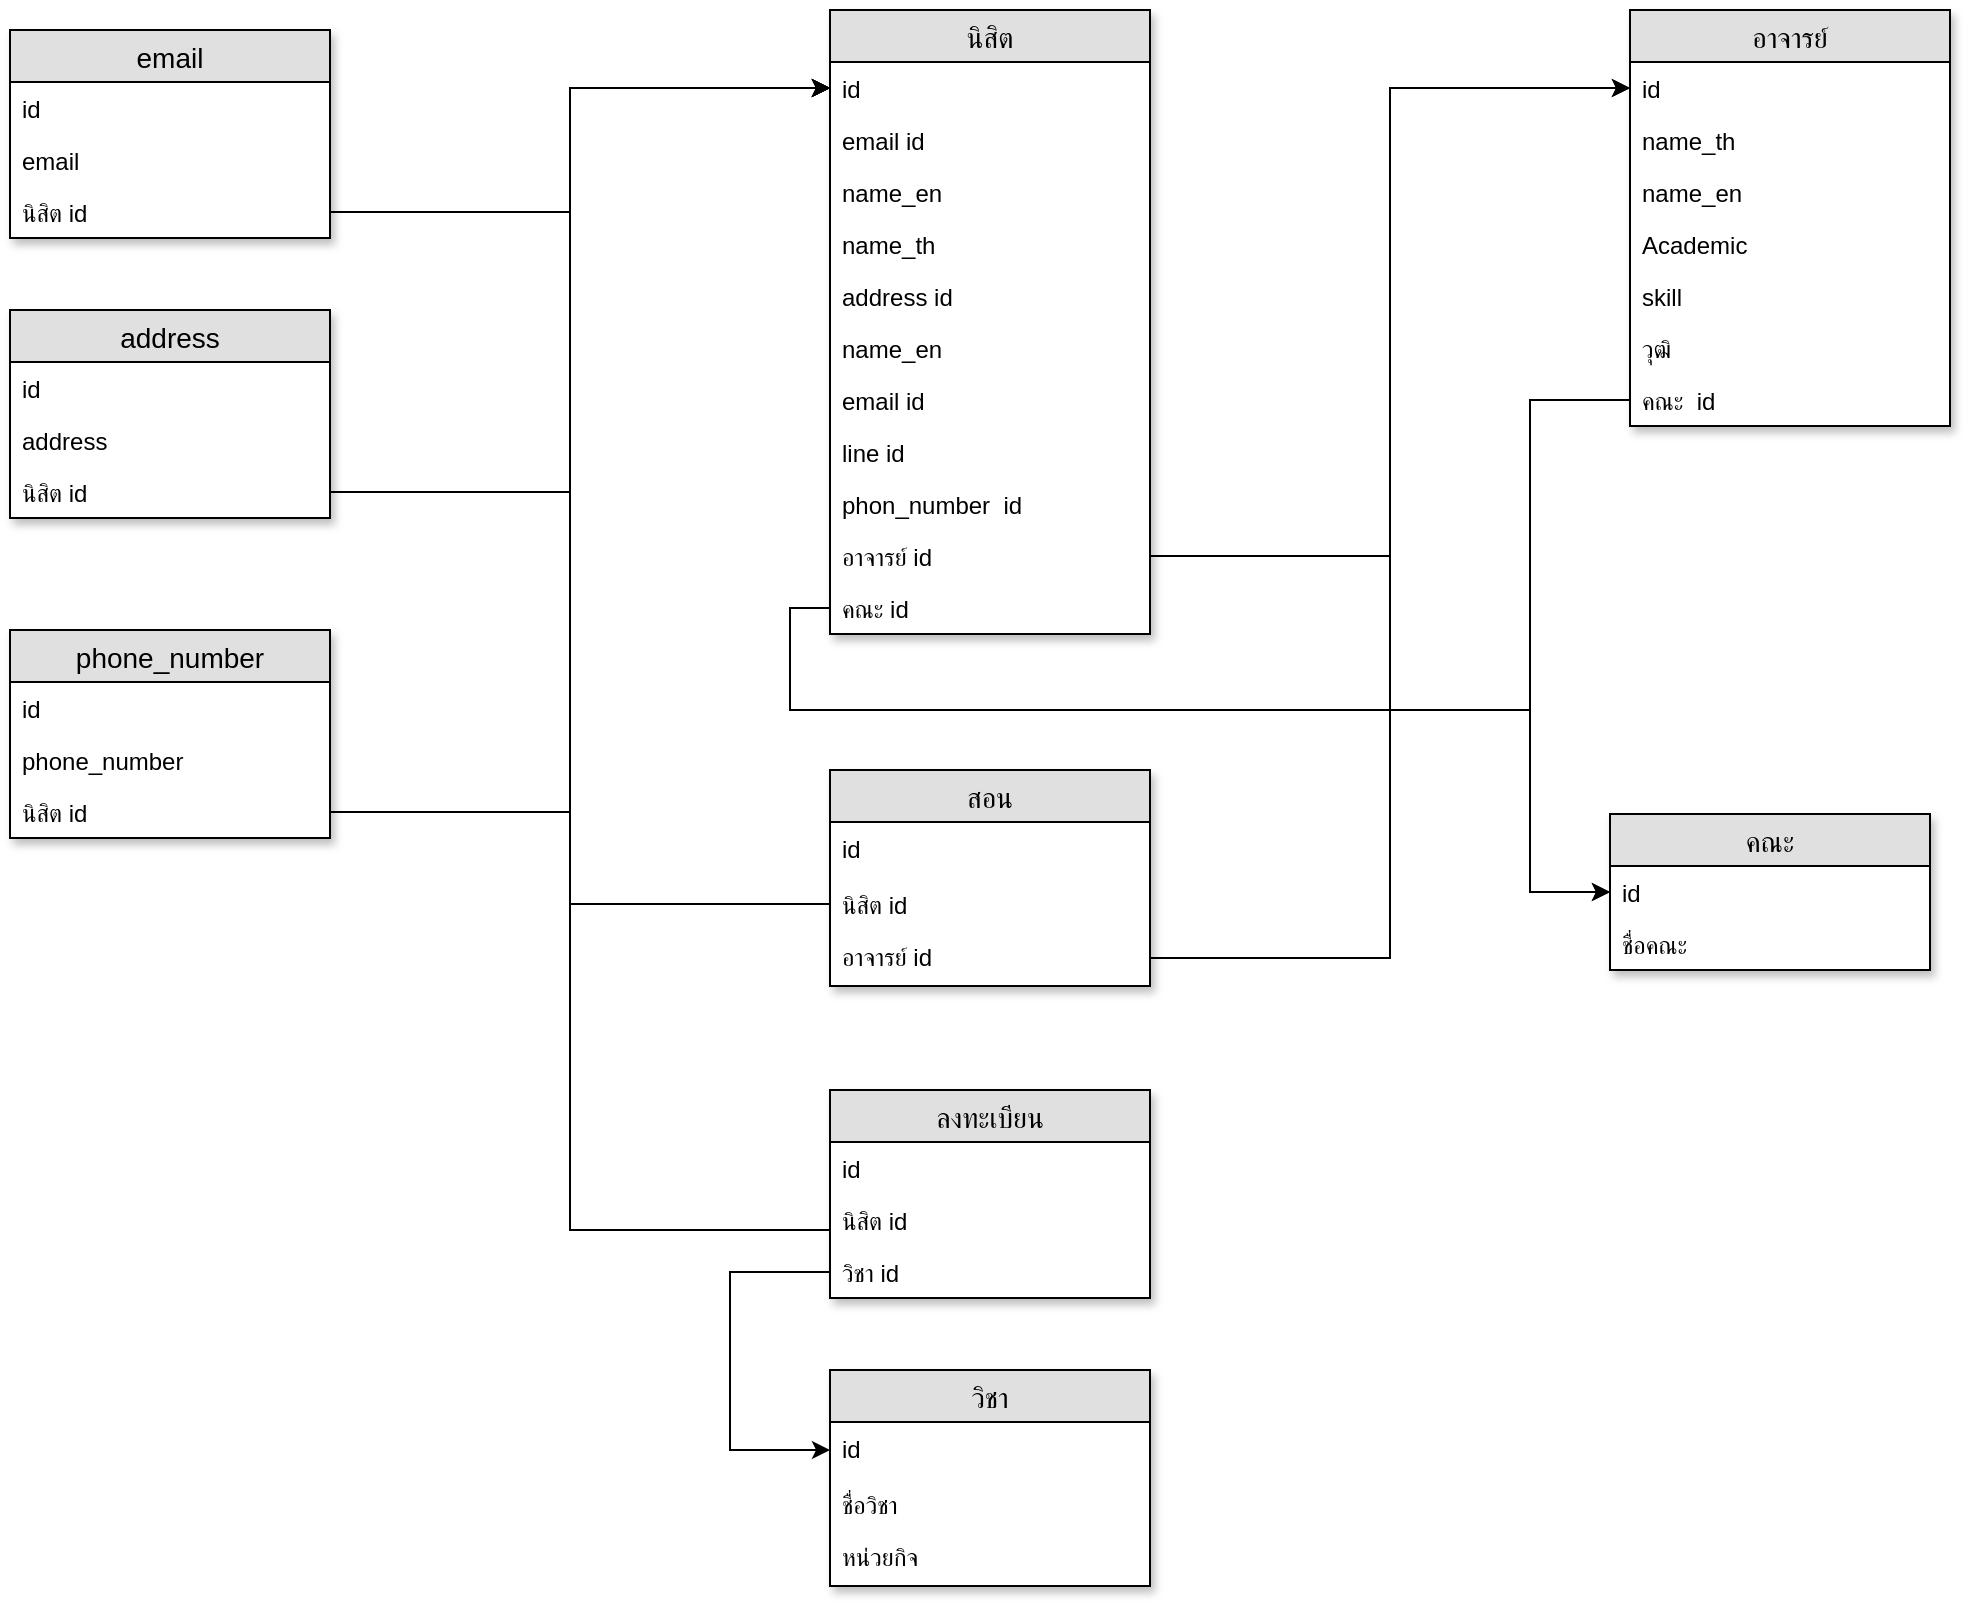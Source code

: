 <mxfile version="12.7.9" type="google"><diagram id="VrBwgTZ9B_Bn9z3cZfgz" name="Page-1"><mxGraphModel dx="1021" dy="456" grid="1" gridSize="10" guides="1" tooltips="1" connect="1" arrows="1" fold="1" page="1" pageScale="1" pageWidth="850" pageHeight="1100" math="0" shadow="0"><root><mxCell id="0"/><mxCell id="1" parent="0"/><mxCell id="_Y7JvOiHNDTAj-bT9ylu-14" value="นิสิต" style="swimlane;fontStyle=0;childLayout=stackLayout;horizontal=1;startSize=26;fillColor=#e0e0e0;horizontalStack=0;resizeParent=1;resizeParentMax=0;resizeLast=0;collapsible=1;marginBottom=0;swimlaneFillColor=#ffffff;align=center;fontSize=14;shadow=1;" vertex="1" parent="1"><mxGeometry x="450" y="70" width="160" height="312" as="geometry"><mxRectangle x="460" y="60" width="70" height="26" as="alternateBounds"/></mxGeometry></mxCell><mxCell id="_Y7JvOiHNDTAj-bT9ylu-80" value="id" style="text;strokeColor=none;fillColor=none;spacingLeft=4;spacingRight=4;overflow=hidden;rotatable=0;points=[[0,0.5],[1,0.5]];portConstraint=eastwest;fontSize=12;" vertex="1" parent="_Y7JvOiHNDTAj-bT9ylu-14"><mxGeometry y="26" width="160" height="26" as="geometry"/></mxCell><mxCell id="_Y7JvOiHNDTAj-bT9ylu-16" value="email id" style="text;strokeColor=none;fillColor=none;spacingLeft=4;spacingRight=4;overflow=hidden;rotatable=0;points=[[0,0.5],[1,0.5]];portConstraint=eastwest;fontSize=12;" vertex="1" parent="_Y7JvOiHNDTAj-bT9ylu-14"><mxGeometry y="52" width="160" height="26" as="geometry"/></mxCell><mxCell id="_Y7JvOiHNDTAj-bT9ylu-17" value="name_en" style="text;strokeColor=none;fillColor=none;spacingLeft=4;spacingRight=4;overflow=hidden;rotatable=0;points=[[0,0.5],[1,0.5]];portConstraint=eastwest;fontSize=12;" vertex="1" parent="_Y7JvOiHNDTAj-bT9ylu-14"><mxGeometry y="78" width="160" height="26" as="geometry"/></mxCell><mxCell id="_Y7JvOiHNDTAj-bT9ylu-18" value="name_th" style="text;strokeColor=none;fillColor=none;spacingLeft=4;spacingRight=4;overflow=hidden;rotatable=0;points=[[0,0.5],[1,0.5]];portConstraint=eastwest;fontSize=12;" vertex="1" parent="_Y7JvOiHNDTAj-bT9ylu-14"><mxGeometry y="104" width="160" height="26" as="geometry"/></mxCell><mxCell id="_Y7JvOiHNDTAj-bT9ylu-19" value="address id" style="text;strokeColor=none;fillColor=none;spacingLeft=4;spacingRight=4;overflow=hidden;rotatable=0;points=[[0,0.5],[1,0.5]];portConstraint=eastwest;fontSize=12;" vertex="1" parent="_Y7JvOiHNDTAj-bT9ylu-14"><mxGeometry y="130" width="160" height="26" as="geometry"/></mxCell><mxCell id="_Y7JvOiHNDTAj-bT9ylu-20" value="name_en" style="text;strokeColor=none;fillColor=none;spacingLeft=4;spacingRight=4;overflow=hidden;rotatable=0;points=[[0,0.5],[1,0.5]];portConstraint=eastwest;fontSize=12;" vertex="1" parent="_Y7JvOiHNDTAj-bT9ylu-14"><mxGeometry y="156" width="160" height="26" as="geometry"/></mxCell><mxCell id="_Y7JvOiHNDTAj-bT9ylu-21" value="email id" style="text;strokeColor=none;fillColor=none;spacingLeft=4;spacingRight=4;overflow=hidden;rotatable=0;points=[[0,0.5],[1,0.5]];portConstraint=eastwest;fontSize=12;" vertex="1" parent="_Y7JvOiHNDTAj-bT9ylu-14"><mxGeometry y="182" width="160" height="26" as="geometry"/></mxCell><mxCell id="_Y7JvOiHNDTAj-bT9ylu-22" value="line id" style="text;strokeColor=none;fillColor=none;spacingLeft=4;spacingRight=4;overflow=hidden;rotatable=0;points=[[0,0.5],[1,0.5]];portConstraint=eastwest;fontSize=12;" vertex="1" parent="_Y7JvOiHNDTAj-bT9ylu-14"><mxGeometry y="208" width="160" height="26" as="geometry"/></mxCell><mxCell id="_Y7JvOiHNDTAj-bT9ylu-72" value="phon_number  id" style="text;strokeColor=none;fillColor=none;spacingLeft=4;spacingRight=4;overflow=hidden;rotatable=0;points=[[0,0.5],[1,0.5]];portConstraint=eastwest;fontSize=12;" vertex="1" parent="_Y7JvOiHNDTAj-bT9ylu-14"><mxGeometry y="234" width="160" height="26" as="geometry"/></mxCell><mxCell id="_Y7JvOiHNDTAj-bT9ylu-79" value="อาจารย์ id" style="text;strokeColor=none;fillColor=none;spacingLeft=4;spacingRight=4;overflow=hidden;rotatable=0;points=[[0,0.5],[1,0.5]];portConstraint=eastwest;fontSize=12;" vertex="1" parent="_Y7JvOiHNDTAj-bT9ylu-14"><mxGeometry y="260" width="160" height="26" as="geometry"/></mxCell><mxCell id="_Y7JvOiHNDTAj-bT9ylu-59" value="คณะ id" style="text;strokeColor=none;fillColor=none;spacingLeft=4;spacingRight=4;overflow=hidden;rotatable=0;points=[[0,0.5],[1,0.5]];portConstraint=eastwest;fontSize=12;" vertex="1" parent="_Y7JvOiHNDTAj-bT9ylu-14"><mxGeometry y="286" width="160" height="26" as="geometry"/></mxCell><mxCell id="_Y7JvOiHNDTAj-bT9ylu-23" value="email" style="swimlane;fontStyle=0;childLayout=stackLayout;horizontal=1;startSize=26;fillColor=#e0e0e0;horizontalStack=0;resizeParent=1;resizeParentMax=0;resizeLast=0;collapsible=1;marginBottom=0;swimlaneFillColor=#ffffff;align=center;fontSize=14;shadow=1;" vertex="1" parent="1"><mxGeometry x="40" y="80" width="160" height="104" as="geometry"/></mxCell><mxCell id="_Y7JvOiHNDTAj-bT9ylu-24" value="id" style="text;strokeColor=none;fillColor=none;spacingLeft=4;spacingRight=4;overflow=hidden;rotatable=0;points=[[0,0.5],[1,0.5]];portConstraint=eastwest;fontSize=12;" vertex="1" parent="_Y7JvOiHNDTAj-bT9ylu-23"><mxGeometry y="26" width="160" height="26" as="geometry"/></mxCell><mxCell id="_Y7JvOiHNDTAj-bT9ylu-25" value="email" style="text;strokeColor=none;fillColor=none;spacingLeft=4;spacingRight=4;overflow=hidden;rotatable=0;points=[[0,0.5],[1,0.5]];portConstraint=eastwest;fontSize=12;" vertex="1" parent="_Y7JvOiHNDTAj-bT9ylu-23"><mxGeometry y="52" width="160" height="26" as="geometry"/></mxCell><mxCell id="_Y7JvOiHNDTAj-bT9ylu-81" value="นิสิต id" style="text;strokeColor=none;fillColor=none;spacingLeft=4;spacingRight=4;overflow=hidden;rotatable=0;points=[[0,0.5],[1,0.5]];portConstraint=eastwest;fontSize=12;" vertex="1" parent="_Y7JvOiHNDTAj-bT9ylu-23"><mxGeometry y="78" width="160" height="26" as="geometry"/></mxCell><mxCell id="_Y7JvOiHNDTAj-bT9ylu-27" value="address" style="swimlane;fontStyle=0;childLayout=stackLayout;horizontal=1;startSize=26;fillColor=#e0e0e0;horizontalStack=0;resizeParent=1;resizeParentMax=0;resizeLast=0;collapsible=1;marginBottom=0;swimlaneFillColor=#ffffff;align=center;fontSize=14;shadow=1;" vertex="1" parent="1"><mxGeometry x="40" y="220" width="160" height="104" as="geometry"/></mxCell><mxCell id="_Y7JvOiHNDTAj-bT9ylu-28" value="id" style="text;strokeColor=none;fillColor=none;spacingLeft=4;spacingRight=4;overflow=hidden;rotatable=0;points=[[0,0.5],[1,0.5]];portConstraint=eastwest;fontSize=12;" vertex="1" parent="_Y7JvOiHNDTAj-bT9ylu-27"><mxGeometry y="26" width="160" height="26" as="geometry"/></mxCell><mxCell id="_Y7JvOiHNDTAj-bT9ylu-29" value="address" style="text;strokeColor=none;fillColor=none;spacingLeft=4;spacingRight=4;overflow=hidden;rotatable=0;points=[[0,0.5],[1,0.5]];portConstraint=eastwest;fontSize=12;" vertex="1" parent="_Y7JvOiHNDTAj-bT9ylu-27"><mxGeometry y="52" width="160" height="26" as="geometry"/></mxCell><mxCell id="_Y7JvOiHNDTAj-bT9ylu-82" value="นิสิต id" style="text;strokeColor=none;fillColor=none;spacingLeft=4;spacingRight=4;overflow=hidden;rotatable=0;points=[[0,0.5],[1,0.5]];portConstraint=eastwest;fontSize=12;" vertex="1" parent="_Y7JvOiHNDTAj-bT9ylu-27"><mxGeometry y="78" width="160" height="26" as="geometry"/></mxCell><mxCell id="_Y7JvOiHNDTAj-bT9ylu-31" value="phone_number" style="swimlane;fontStyle=0;childLayout=stackLayout;horizontal=1;startSize=26;fillColor=#e0e0e0;horizontalStack=0;resizeParent=1;resizeParentMax=0;resizeLast=0;collapsible=1;marginBottom=0;swimlaneFillColor=#ffffff;align=center;fontSize=14;shadow=1;" vertex="1" parent="1"><mxGeometry x="40" y="380" width="160" height="104" as="geometry"/></mxCell><mxCell id="_Y7JvOiHNDTAj-bT9ylu-32" value="id" style="text;strokeColor=none;fillColor=none;spacingLeft=4;spacingRight=4;overflow=hidden;rotatable=0;points=[[0,0.5],[1,0.5]];portConstraint=eastwest;fontSize=12;" vertex="1" parent="_Y7JvOiHNDTAj-bT9ylu-31"><mxGeometry y="26" width="160" height="26" as="geometry"/></mxCell><mxCell id="_Y7JvOiHNDTAj-bT9ylu-33" value="phone_number" style="text;strokeColor=none;fillColor=none;spacingLeft=4;spacingRight=4;overflow=hidden;rotatable=0;points=[[0,0.5],[1,0.5]];portConstraint=eastwest;fontSize=12;" vertex="1" parent="_Y7JvOiHNDTAj-bT9ylu-31"><mxGeometry y="52" width="160" height="26" as="geometry"/></mxCell><mxCell id="_Y7JvOiHNDTAj-bT9ylu-78" value="นิสิต id" style="text;strokeColor=none;fillColor=none;spacingLeft=4;spacingRight=4;overflow=hidden;rotatable=0;points=[[0,0.5],[1,0.5]];portConstraint=eastwest;fontSize=12;" vertex="1" parent="_Y7JvOiHNDTAj-bT9ylu-31"><mxGeometry y="78" width="160" height="26" as="geometry"/></mxCell><mxCell id="_Y7JvOiHNDTAj-bT9ylu-35" value="อาจารย์" style="swimlane;fontStyle=0;childLayout=stackLayout;horizontal=1;startSize=26;fillColor=#e0e0e0;horizontalStack=0;resizeParent=1;resizeParentMax=0;resizeLast=0;collapsible=1;marginBottom=0;swimlaneFillColor=#ffffff;align=center;fontSize=14;shadow=1;" vertex="1" parent="1"><mxGeometry x="850" y="70" width="160" height="208" as="geometry"/></mxCell><mxCell id="_Y7JvOiHNDTAj-bT9ylu-83" value="id" style="text;strokeColor=none;fillColor=none;spacingLeft=4;spacingRight=4;overflow=hidden;rotatable=0;points=[[0,0.5],[1,0.5]];portConstraint=eastwest;fontSize=12;" vertex="1" parent="_Y7JvOiHNDTAj-bT9ylu-35"><mxGeometry y="26" width="160" height="26" as="geometry"/></mxCell><mxCell id="_Y7JvOiHNDTAj-bT9ylu-36" value="name_th" style="text;strokeColor=none;fillColor=none;spacingLeft=4;spacingRight=4;overflow=hidden;rotatable=0;points=[[0,0.5],[1,0.5]];portConstraint=eastwest;fontSize=12;" vertex="1" parent="_Y7JvOiHNDTAj-bT9ylu-35"><mxGeometry y="52" width="160" height="26" as="geometry"/></mxCell><mxCell id="_Y7JvOiHNDTAj-bT9ylu-37" value="name_en" style="text;strokeColor=none;fillColor=none;spacingLeft=4;spacingRight=4;overflow=hidden;rotatable=0;points=[[0,0.5],[1,0.5]];portConstraint=eastwest;fontSize=12;" vertex="1" parent="_Y7JvOiHNDTAj-bT9ylu-35"><mxGeometry y="78" width="160" height="26" as="geometry"/></mxCell><mxCell id="_Y7JvOiHNDTAj-bT9ylu-38" value="Academic " style="text;strokeColor=none;fillColor=none;spacingLeft=4;spacingRight=4;overflow=hidden;rotatable=0;points=[[0,0.5],[1,0.5]];portConstraint=eastwest;fontSize=12;" vertex="1" parent="_Y7JvOiHNDTAj-bT9ylu-35"><mxGeometry y="104" width="160" height="26" as="geometry"/></mxCell><mxCell id="_Y7JvOiHNDTAj-bT9ylu-39" value="skill" style="text;strokeColor=none;fillColor=none;spacingLeft=4;spacingRight=4;overflow=hidden;rotatable=0;points=[[0,0.5],[1,0.5]];portConstraint=eastwest;fontSize=12;" vertex="1" parent="_Y7JvOiHNDTAj-bT9ylu-35"><mxGeometry y="130" width="160" height="26" as="geometry"/></mxCell><mxCell id="_Y7JvOiHNDTAj-bT9ylu-40" value="วุฒิ" style="text;strokeColor=none;fillColor=none;spacingLeft=4;spacingRight=4;overflow=hidden;rotatable=0;points=[[0,0.5],[1,0.5]];portConstraint=eastwest;fontSize=12;" vertex="1" parent="_Y7JvOiHNDTAj-bT9ylu-35"><mxGeometry y="156" width="160" height="26" as="geometry"/></mxCell><mxCell id="_Y7JvOiHNDTAj-bT9ylu-56" value="คณะ  id" style="text;strokeColor=none;fillColor=none;spacingLeft=4;spacingRight=4;overflow=hidden;rotatable=0;points=[[0,0.5],[1,0.5]];portConstraint=eastwest;fontSize=12;" vertex="1" parent="_Y7JvOiHNDTAj-bT9ylu-35"><mxGeometry y="182" width="160" height="26" as="geometry"/></mxCell><mxCell id="_Y7JvOiHNDTAj-bT9ylu-44" value="ลงทะเบียน" style="swimlane;fontStyle=0;childLayout=stackLayout;horizontal=1;startSize=26;fillColor=#e0e0e0;horizontalStack=0;resizeParent=1;resizeParentMax=0;resizeLast=0;collapsible=1;marginBottom=0;swimlaneFillColor=#ffffff;align=center;fontSize=14;shadow=1;" vertex="1" parent="1"><mxGeometry x="450" y="610" width="160" height="104" as="geometry"/></mxCell><mxCell id="_Y7JvOiHNDTAj-bT9ylu-85" value="id" style="text;strokeColor=none;fillColor=none;spacingLeft=4;spacingRight=4;overflow=hidden;rotatable=0;points=[[0,0.5],[1,0.5]];portConstraint=eastwest;fontSize=12;" vertex="1" parent="_Y7JvOiHNDTAj-bT9ylu-44"><mxGeometry y="26" width="160" height="26" as="geometry"/></mxCell><mxCell id="_Y7JvOiHNDTAj-bT9ylu-45" value="นิสิต id" style="text;strokeColor=none;fillColor=none;spacingLeft=4;spacingRight=4;overflow=hidden;rotatable=0;points=[[0,0.5],[1,0.5]];portConstraint=eastwest;fontSize=12;" vertex="1" parent="_Y7JvOiHNDTAj-bT9ylu-44"><mxGeometry y="52" width="160" height="26" as="geometry"/></mxCell><mxCell id="_Y7JvOiHNDTAj-bT9ylu-46" value="วิชา id" style="text;strokeColor=none;fillColor=none;spacingLeft=4;spacingRight=4;overflow=hidden;rotatable=0;points=[[0,0.5],[1,0.5]];portConstraint=eastwest;fontSize=12;" vertex="1" parent="_Y7JvOiHNDTAj-bT9ylu-44"><mxGeometry y="78" width="160" height="26" as="geometry"/></mxCell><mxCell id="_Y7JvOiHNDTAj-bT9ylu-48" value="วิชา" style="swimlane;fontStyle=0;childLayout=stackLayout;horizontal=1;startSize=26;fillColor=#e0e0e0;horizontalStack=0;resizeParent=1;resizeParentMax=0;resizeLast=0;collapsible=1;marginBottom=0;swimlaneFillColor=#ffffff;align=center;fontSize=14;shadow=1;" vertex="1" parent="1"><mxGeometry x="450" y="750" width="160" height="108" as="geometry"/></mxCell><mxCell id="_Y7JvOiHNDTAj-bT9ylu-84" value="id" style="text;strokeColor=none;fillColor=none;spacingLeft=4;spacingRight=4;overflow=hidden;rotatable=0;points=[[0,0.5],[1,0.5]];portConstraint=eastwest;fontSize=12;" vertex="1" parent="_Y7JvOiHNDTAj-bT9ylu-48"><mxGeometry y="26" width="160" height="28" as="geometry"/></mxCell><mxCell id="_Y7JvOiHNDTAj-bT9ylu-49" value="ชื่อวิชา" style="text;strokeColor=none;fillColor=none;spacingLeft=4;spacingRight=4;overflow=hidden;rotatable=0;points=[[0,0.5],[1,0.5]];portConstraint=eastwest;fontSize=12;" vertex="1" parent="_Y7JvOiHNDTAj-bT9ylu-48"><mxGeometry y="54" width="160" height="26" as="geometry"/></mxCell><mxCell id="_Y7JvOiHNDTAj-bT9ylu-50" value="หน่วยกิจ" style="text;strokeColor=none;fillColor=none;spacingLeft=4;spacingRight=4;overflow=hidden;rotatable=0;points=[[0,0.5],[1,0.5]];portConstraint=eastwest;fontSize=12;" vertex="1" parent="_Y7JvOiHNDTAj-bT9ylu-48"><mxGeometry y="80" width="160" height="28" as="geometry"/></mxCell><mxCell id="_Y7JvOiHNDTAj-bT9ylu-52" value="คณะ" style="swimlane;fontStyle=0;childLayout=stackLayout;horizontal=1;startSize=26;fillColor=#e0e0e0;horizontalStack=0;resizeParent=1;resizeParentMax=0;resizeLast=0;collapsible=1;marginBottom=0;swimlaneFillColor=#ffffff;align=center;fontSize=14;shadow=1;" vertex="1" parent="1"><mxGeometry x="840" y="472" width="160" height="78" as="geometry"/></mxCell><mxCell id="_Y7JvOiHNDTAj-bT9ylu-53" value="id" style="text;strokeColor=none;fillColor=none;spacingLeft=4;spacingRight=4;overflow=hidden;rotatable=0;points=[[0,0.5],[1,0.5]];portConstraint=eastwest;fontSize=12;" vertex="1" parent="_Y7JvOiHNDTAj-bT9ylu-52"><mxGeometry y="26" width="160" height="26" as="geometry"/></mxCell><mxCell id="_Y7JvOiHNDTAj-bT9ylu-54" value="ชื่อคณะ" style="text;strokeColor=none;fillColor=none;spacingLeft=4;spacingRight=4;overflow=hidden;rotatable=0;points=[[0,0.5],[1,0.5]];portConstraint=eastwest;fontSize=12;" vertex="1" parent="_Y7JvOiHNDTAj-bT9ylu-52"><mxGeometry y="52" width="160" height="26" as="geometry"/></mxCell><mxCell id="_Y7JvOiHNDTAj-bT9ylu-86" style="edgeStyle=orthogonalEdgeStyle;rounded=0;orthogonalLoop=1;jettySize=auto;html=1;entryX=0;entryY=0.5;entryDx=0;entryDy=0;" edge="1" parent="1" source="_Y7JvOiHNDTAj-bT9ylu-81" target="_Y7JvOiHNDTAj-bT9ylu-80"><mxGeometry relative="1" as="geometry"><Array as="points"><mxPoint x="320" y="171"/><mxPoint x="320" y="109"/></Array></mxGeometry></mxCell><mxCell id="_Y7JvOiHNDTAj-bT9ylu-87" style="edgeStyle=orthogonalEdgeStyle;rounded=0;orthogonalLoop=1;jettySize=auto;html=1;entryX=0;entryY=0.5;entryDx=0;entryDy=0;" edge="1" parent="1" source="_Y7JvOiHNDTAj-bT9ylu-82" target="_Y7JvOiHNDTAj-bT9ylu-80"><mxGeometry relative="1" as="geometry"><mxPoint x="320" y="170" as="targetPoint"/><Array as="points"><mxPoint x="320" y="311"/><mxPoint x="320" y="109"/></Array></mxGeometry></mxCell><mxCell id="_Y7JvOiHNDTAj-bT9ylu-89" style="edgeStyle=orthogonalEdgeStyle;rounded=0;orthogonalLoop=1;jettySize=auto;html=1;entryX=0;entryY=0.5;entryDx=0;entryDy=0;" edge="1" parent="1" target="_Y7JvOiHNDTAj-bT9ylu-80"><mxGeometry relative="1" as="geometry"><mxPoint x="320" y="470" as="targetPoint"/><mxPoint x="450" y="680" as="sourcePoint"/><Array as="points"><mxPoint x="450" y="680"/><mxPoint x="320" y="680"/><mxPoint x="320" y="109"/></Array></mxGeometry></mxCell><mxCell id="_Y7JvOiHNDTAj-bT9ylu-90" value="สอน" style="swimlane;fontStyle=0;childLayout=stackLayout;horizontal=1;startSize=26;fillColor=#e0e0e0;horizontalStack=0;resizeParent=1;resizeParentMax=0;resizeLast=0;collapsible=1;marginBottom=0;swimlaneFillColor=#ffffff;align=center;fontSize=14;shadow=1;" vertex="1" parent="1"><mxGeometry x="450" y="450" width="160" height="108" as="geometry"/></mxCell><mxCell id="_Y7JvOiHNDTAj-bT9ylu-91" value="id" style="text;strokeColor=none;fillColor=none;spacingLeft=4;spacingRight=4;overflow=hidden;rotatable=0;points=[[0,0.5],[1,0.5]];portConstraint=eastwest;fontSize=12;" vertex="1" parent="_Y7JvOiHNDTAj-bT9ylu-90"><mxGeometry y="26" width="160" height="28" as="geometry"/></mxCell><mxCell id="_Y7JvOiHNDTAj-bT9ylu-92" value="นิสิต id" style="text;strokeColor=none;fillColor=none;spacingLeft=4;spacingRight=4;overflow=hidden;rotatable=0;points=[[0,0.5],[1,0.5]];portConstraint=eastwest;fontSize=12;" vertex="1" parent="_Y7JvOiHNDTAj-bT9ylu-90"><mxGeometry y="54" width="160" height="26" as="geometry"/></mxCell><mxCell id="_Y7JvOiHNDTAj-bT9ylu-93" value="อาจารย์ id" style="text;strokeColor=none;fillColor=none;spacingLeft=4;spacingRight=4;overflow=hidden;rotatable=0;points=[[0,0.5],[1,0.5]];portConstraint=eastwest;fontSize=12;" vertex="1" parent="_Y7JvOiHNDTAj-bT9ylu-90"><mxGeometry y="80" width="160" height="28" as="geometry"/></mxCell><mxCell id="_Y7JvOiHNDTAj-bT9ylu-95" style="edgeStyle=orthogonalEdgeStyle;rounded=0;orthogonalLoop=1;jettySize=auto;html=1;entryX=0;entryY=0.5;entryDx=0;entryDy=0;" edge="1" parent="1" source="_Y7JvOiHNDTAj-bT9ylu-78" target="_Y7JvOiHNDTAj-bT9ylu-80"><mxGeometry relative="1" as="geometry"><Array as="points"><mxPoint x="320" y="471"/><mxPoint x="320" y="109"/></Array></mxGeometry></mxCell><mxCell id="_Y7JvOiHNDTAj-bT9ylu-98" style="edgeStyle=orthogonalEdgeStyle;rounded=0;orthogonalLoop=1;jettySize=auto;html=1;entryX=0;entryY=0.5;entryDx=0;entryDy=0;" edge="1" parent="1" source="_Y7JvOiHNDTAj-bT9ylu-79" target="_Y7JvOiHNDTAj-bT9ylu-83"><mxGeometry relative="1" as="geometry"><Array as="points"><mxPoint x="730" y="343"/><mxPoint x="730" y="109"/></Array></mxGeometry></mxCell><mxCell id="_Y7JvOiHNDTAj-bT9ylu-99" style="edgeStyle=orthogonalEdgeStyle;rounded=0;orthogonalLoop=1;jettySize=auto;html=1;entryX=0;entryY=0.5;entryDx=0;entryDy=0;" edge="1" parent="1" source="_Y7JvOiHNDTAj-bT9ylu-92" target="_Y7JvOiHNDTAj-bT9ylu-80"><mxGeometry relative="1" as="geometry"><Array as="points"><mxPoint x="320" y="517"/><mxPoint x="320" y="109"/></Array></mxGeometry></mxCell><mxCell id="_Y7JvOiHNDTAj-bT9ylu-100" style="edgeStyle=orthogonalEdgeStyle;rounded=0;orthogonalLoop=1;jettySize=auto;html=1;entryX=0;entryY=0.5;entryDx=0;entryDy=0;" edge="1" parent="1" source="_Y7JvOiHNDTAj-bT9ylu-93" target="_Y7JvOiHNDTAj-bT9ylu-83"><mxGeometry relative="1" as="geometry"/></mxCell><mxCell id="_Y7JvOiHNDTAj-bT9ylu-101" style="edgeStyle=orthogonalEdgeStyle;rounded=0;orthogonalLoop=1;jettySize=auto;html=1;entryX=0;entryY=0.5;entryDx=0;entryDy=0;exitX=0;exitY=0.5;exitDx=0;exitDy=0;" edge="1" parent="1" source="_Y7JvOiHNDTAj-bT9ylu-59" target="_Y7JvOiHNDTAj-bT9ylu-53"><mxGeometry relative="1" as="geometry"><Array as="points"><mxPoint x="430" y="369"/><mxPoint x="430" y="420"/><mxPoint x="800" y="420"/><mxPoint x="800" y="511"/></Array></mxGeometry></mxCell><mxCell id="_Y7JvOiHNDTAj-bT9ylu-102" style="edgeStyle=orthogonalEdgeStyle;rounded=0;orthogonalLoop=1;jettySize=auto;html=1;entryX=0;entryY=0.5;entryDx=0;entryDy=0;" edge="1" parent="1" source="_Y7JvOiHNDTAj-bT9ylu-46" target="_Y7JvOiHNDTAj-bT9ylu-84"><mxGeometry relative="1" as="geometry"><Array as="points"><mxPoint x="400" y="701"/><mxPoint x="400" y="790"/></Array></mxGeometry></mxCell><mxCell id="_Y7JvOiHNDTAj-bT9ylu-103" style="edgeStyle=orthogonalEdgeStyle;rounded=0;orthogonalLoop=1;jettySize=auto;html=1;entryX=0;entryY=0.5;entryDx=0;entryDy=0;" edge="1" parent="1" source="_Y7JvOiHNDTAj-bT9ylu-56" target="_Y7JvOiHNDTAj-bT9ylu-53"><mxGeometry relative="1" as="geometry"><Array as="points"><mxPoint x="800" y="265"/><mxPoint x="800" y="511"/></Array></mxGeometry></mxCell></root></mxGraphModel></diagram></mxfile>